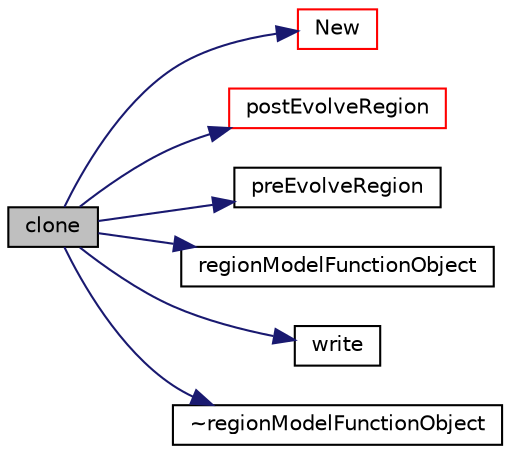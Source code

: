 digraph "clone"
{
  bgcolor="transparent";
  edge [fontname="Helvetica",fontsize="10",labelfontname="Helvetica",labelfontsize="10"];
  node [fontname="Helvetica",fontsize="10",shape=record];
  rankdir="LR";
  Node1 [label="clone",height=0.2,width=0.4,color="black", fillcolor="grey75", style="filled", fontcolor="black"];
  Node1 -> Node2 [color="midnightblue",fontsize="10",style="solid",fontname="Helvetica"];
  Node2 [label="New",height=0.2,width=0.4,color="red",URL="$a02183.html#a40d6d3477467e1633612b06de97239ad",tooltip="Selector. "];
  Node1 -> Node3 [color="midnightblue",fontsize="10",style="solid",fontname="Helvetica"];
  Node3 [label="postEvolveRegion",height=0.2,width=0.4,color="red",URL="$a02183.html#a1c29659b87c1b970dc3f36dea66c295e",tooltip="Post-evolve region hook. "];
  Node1 -> Node4 [color="midnightblue",fontsize="10",style="solid",fontname="Helvetica"];
  Node4 [label="preEvolveRegion",height=0.2,width=0.4,color="black",URL="$a02183.html#a97f68fddfa332c08747b539aa08b04f0",tooltip="Pre-evolve region hook. "];
  Node1 -> Node5 [color="midnightblue",fontsize="10",style="solid",fontname="Helvetica"];
  Node5 [label="regionModelFunctionObject",height=0.2,width=0.4,color="black",URL="$a02183.html#ac63decefa414603971803c0d8c6b33b2",tooltip="Construct null from owner. "];
  Node1 -> Node6 [color="midnightblue",fontsize="10",style="solid",fontname="Helvetica"];
  Node6 [label="write",height=0.2,width=0.4,color="black",URL="$a02183.html#a9ba943a3e5d19bd6cbbeecedbd8aa972",tooltip="write "];
  Node1 -> Node7 [color="midnightblue",fontsize="10",style="solid",fontname="Helvetica"];
  Node7 [label="~regionModelFunctionObject",height=0.2,width=0.4,color="black",URL="$a02183.html#a451d76a8079ce2c651f1836dd819744e",tooltip="Destructor. "];
}
